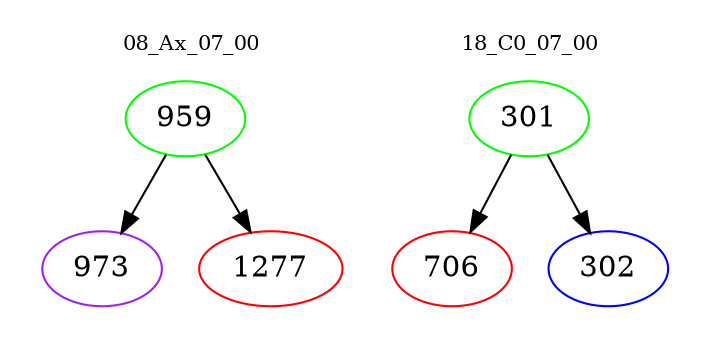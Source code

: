 digraph{
subgraph cluster_0 {
color = white
label = "08_Ax_07_00";
fontsize=10;
T0_959 [label="959", color="green"]
T0_959 -> T0_973 [color="black"]
T0_973 [label="973", color="purple"]
T0_959 -> T0_1277 [color="black"]
T0_1277 [label="1277", color="red"]
}
subgraph cluster_1 {
color = white
label = "18_C0_07_00";
fontsize=10;
T1_301 [label="301", color="green"]
T1_301 -> T1_706 [color="black"]
T1_706 [label="706", color="red"]
T1_301 -> T1_302 [color="black"]
T1_302 [label="302", color="blue"]
}
}
